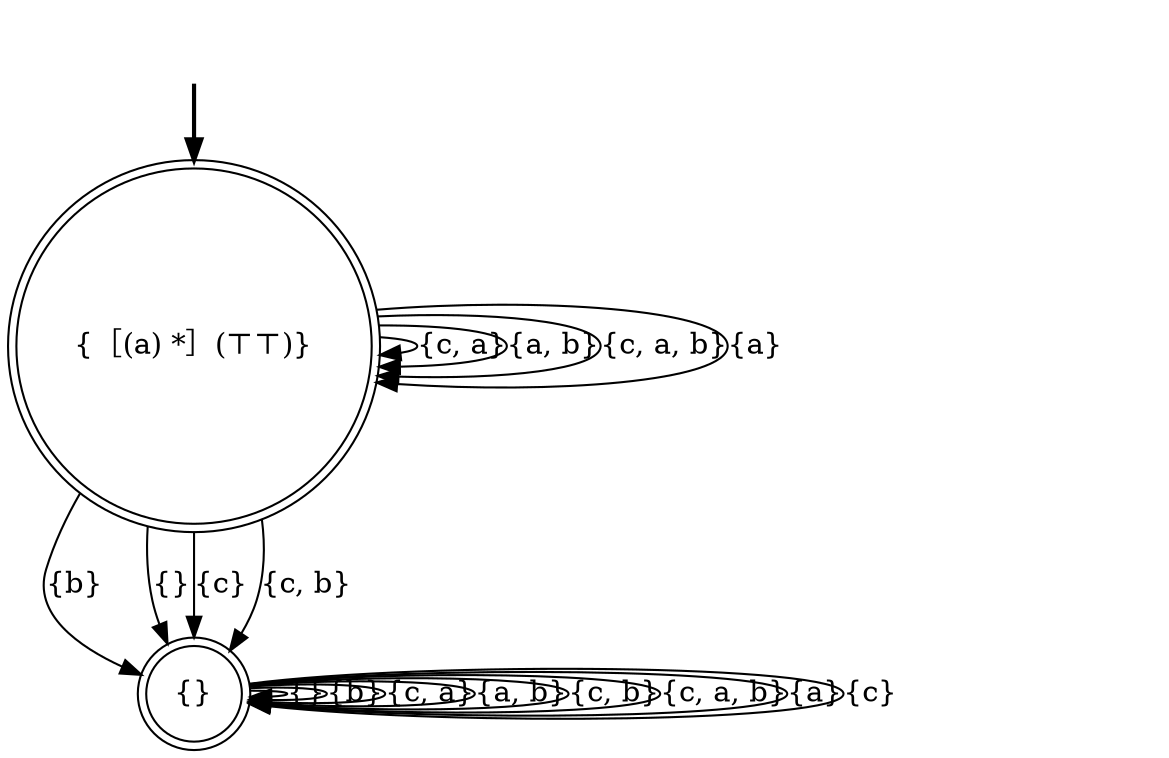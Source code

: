 digraph {
	fake0 [style=invisible]
	"{［(a) *］(⊤⊤)}" [root=true shape=doublecircle]
	"{}" [shape=doublecircle]
	fake0 -> "{［(a) *］(⊤⊤)}" [style=bold]
	"{［(a) *］(⊤⊤)}" -> "{}" [label="{b}"]
	"{}" -> "{}" [label="{}"]
	"{}" -> "{}" [label="{b}"]
	"{}" -> "{}" [label="{c, a}"]
	"{}" -> "{}" [label="{a, b}"]
	"{［(a) *］(⊤⊤)}" -> "{［(a) *］(⊤⊤)}" [label="{c, a}"]
	"{［(a) *］(⊤⊤)}" -> "{}" [label="{}"]
	"{［(a) *］(⊤⊤)}" -> "{［(a) *］(⊤⊤)}" [label="{a, b}"]
	"{}" -> "{}" [label="{c, b}"]
	"{}" -> "{}" [label="{c, a, b}"]
	"{［(a) *］(⊤⊤)}" -> "{［(a) *］(⊤⊤)}" [label="{c, a, b}"]
	"{［(a) *］(⊤⊤)}" -> "{}" [label="{c}"]
	"{［(a) *］(⊤⊤)}" -> "{}" [label="{c, b}"]
	"{［(a) *］(⊤⊤)}" -> "{［(a) *］(⊤⊤)}" [label="{a}"]
	"{}" -> "{}" [label="{a}"]
	"{}" -> "{}" [label="{c}"]
}

